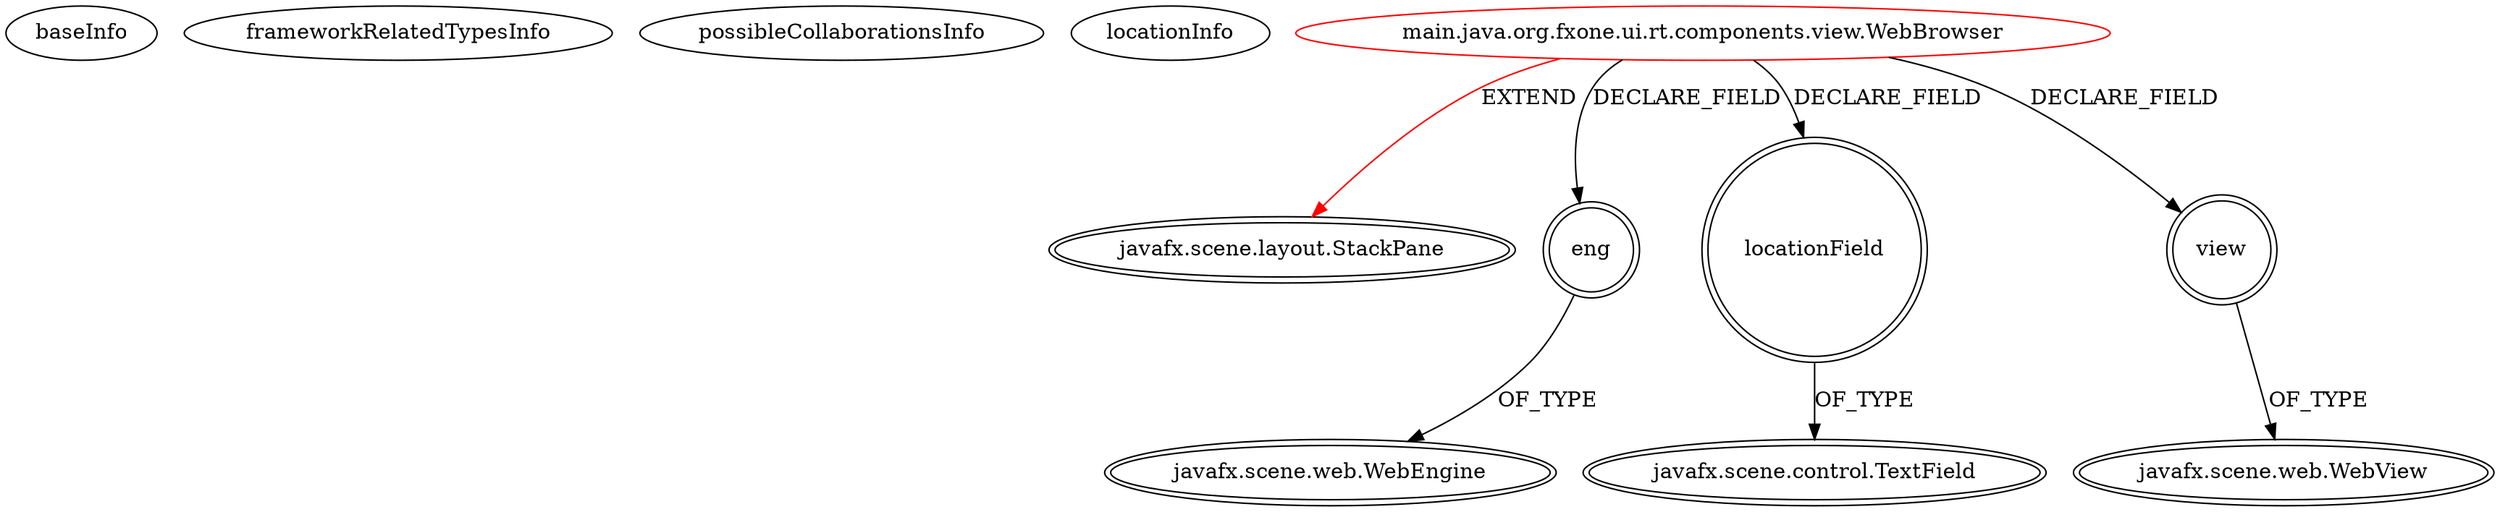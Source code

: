 digraph {
baseInfo[graphId=1928,category="extension_graph",isAnonymous=false,possibleRelation=false]
frameworkRelatedTypesInfo[0="javafx.scene.layout.StackPane"]
possibleCollaborationsInfo[]
locationInfo[projectName="atsticks-FXOne",filePath="/atsticks-FXOne/FXOne-master/org.fxone/fxone-ui/src/main/java/org/fxone/ui/rt/components/view/WebBrowser.java",contextSignature="WebBrowser",graphId="1928"]
0[label="main.java.org.fxone.ui.rt.components.view.WebBrowser",vertexType="ROOT_CLIENT_CLASS_DECLARATION",isFrameworkType=false,color=red]
1[label="javafx.scene.layout.StackPane",vertexType="FRAMEWORK_CLASS_TYPE",isFrameworkType=true,peripheries=2]
2[label="eng",vertexType="FIELD_DECLARATION",isFrameworkType=true,peripheries=2,shape=circle]
3[label="javafx.scene.web.WebEngine",vertexType="FRAMEWORK_CLASS_TYPE",isFrameworkType=true,peripheries=2]
4[label="locationField",vertexType="FIELD_DECLARATION",isFrameworkType=true,peripheries=2,shape=circle]
5[label="javafx.scene.control.TextField",vertexType="FRAMEWORK_CLASS_TYPE",isFrameworkType=true,peripheries=2]
6[label="view",vertexType="FIELD_DECLARATION",isFrameworkType=true,peripheries=2,shape=circle]
7[label="javafx.scene.web.WebView",vertexType="FRAMEWORK_CLASS_TYPE",isFrameworkType=true,peripheries=2]
0->1[label="EXTEND",color=red]
0->2[label="DECLARE_FIELD"]
2->3[label="OF_TYPE"]
0->4[label="DECLARE_FIELD"]
4->5[label="OF_TYPE"]
0->6[label="DECLARE_FIELD"]
6->7[label="OF_TYPE"]
}
